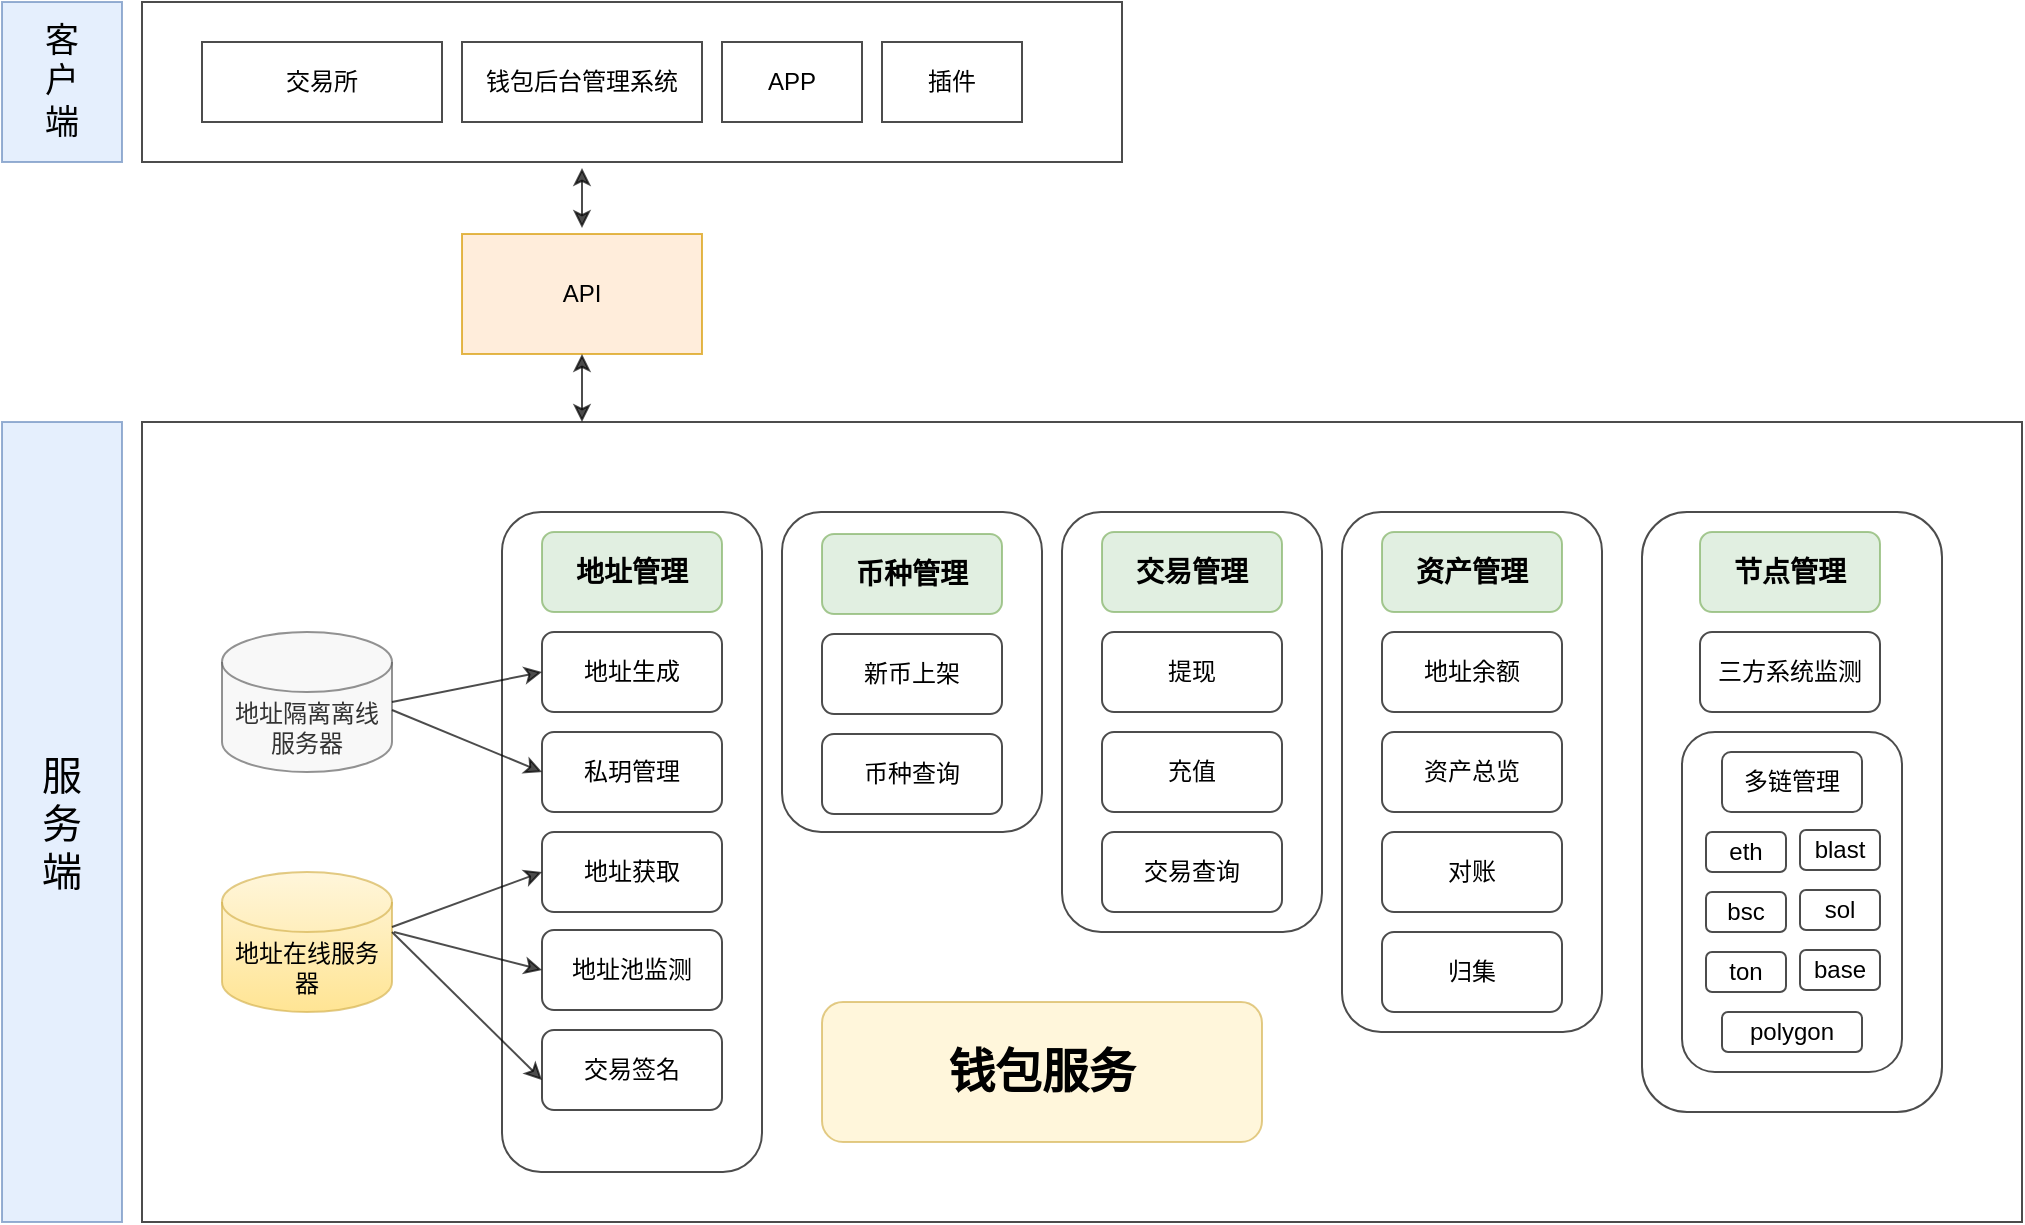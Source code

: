 <mxfile version="26.2.9">
  <diagram name="第 1 页" id="MtJVXzgDBkn3UchIpSK0">
    <mxGraphModel dx="971" dy="543" grid="1" gridSize="10" guides="1" tooltips="1" connect="1" arrows="1" fold="1" page="1" pageScale="1" pageWidth="827" pageHeight="1169" math="0" shadow="0">
      <root>
        <mxCell id="0" />
        <mxCell id="1" parent="0" />
        <mxCell id="QbhWmK35UYDnqmKfywdb-63" value="" style="group;opacity=70;strokeWidth=1;fontSize=12;" vertex="1" connectable="0" parent="1">
          <mxGeometry x="170" y="80" width="1010" height="610" as="geometry" />
        </mxCell>
        <mxCell id="QbhWmK35UYDnqmKfywdb-56" value="" style="rounded=0;whiteSpace=wrap;html=1;align=center;verticalAlign=middle;fontFamily=Helvetica;fontSize=12;opacity=70;strokeWidth=1;" vertex="1" parent="QbhWmK35UYDnqmKfywdb-63">
          <mxGeometry x="70" width="490" height="80" as="geometry" />
        </mxCell>
        <mxCell id="h8MxUMHuEeh5kfpRmweB-1" value="交易所" style="rounded=0;whiteSpace=wrap;html=1;opacity=70;strokeWidth=1;" parent="QbhWmK35UYDnqmKfywdb-63" vertex="1">
          <mxGeometry x="100" y="20" width="120" height="40" as="geometry" />
        </mxCell>
        <mxCell id="QbhWmK35UYDnqmKfywdb-7" value="钱包后台管理系统" style="rounded=0;whiteSpace=wrap;html=1;opacity=70;strokeWidth=1;" vertex="1" parent="QbhWmK35UYDnqmKfywdb-63">
          <mxGeometry x="230" y="20" width="120" height="40" as="geometry" />
        </mxCell>
        <mxCell id="QbhWmK35UYDnqmKfywdb-49" value="" style="group;opacity=70;strokeWidth=1;" vertex="1" connectable="0" parent="QbhWmK35UYDnqmKfywdb-63">
          <mxGeometry x="70" y="210" width="940" height="400" as="geometry" />
        </mxCell>
        <mxCell id="h8MxUMHuEeh5kfpRmweB-2" value="" style="rounded=0;whiteSpace=wrap;html=1;opacity=70;strokeWidth=1;" parent="QbhWmK35UYDnqmKfywdb-49" vertex="1">
          <mxGeometry width="940" height="400" as="geometry" />
        </mxCell>
        <mxCell id="QbhWmK35UYDnqmKfywdb-35" value="" style="group;opacity=70;strokeWidth=1;" vertex="1" connectable="0" parent="QbhWmK35UYDnqmKfywdb-49">
          <mxGeometry x="320" y="45" width="130" height="160" as="geometry" />
        </mxCell>
        <mxCell id="QbhWmK35UYDnqmKfywdb-18" value="&lt;h3&gt;&lt;br&gt;&lt;/h3&gt;" style="rounded=1;whiteSpace=wrap;html=1;align=left;verticalAlign=top;opacity=70;strokeWidth=1;" vertex="1" parent="QbhWmK35UYDnqmKfywdb-35">
          <mxGeometry width="130" height="160" as="geometry" />
        </mxCell>
        <mxCell id="QbhWmK35UYDnqmKfywdb-19" value="新币上架" style="rounded=1;whiteSpace=wrap;html=1;opacity=70;strokeWidth=1;" vertex="1" parent="QbhWmK35UYDnqmKfywdb-35">
          <mxGeometry x="20" y="61" width="90" height="40" as="geometry" />
        </mxCell>
        <mxCell id="QbhWmK35UYDnqmKfywdb-20" value="币种查询" style="rounded=1;whiteSpace=wrap;html=1;opacity=70;strokeWidth=1;" vertex="1" parent="QbhWmK35UYDnqmKfywdb-35">
          <mxGeometry x="20" y="111" width="90" height="40" as="geometry" />
        </mxCell>
        <mxCell id="QbhWmK35UYDnqmKfywdb-21" value="&lt;h3 style=&quot;text-align: left;&quot;&gt;&lt;font style=&quot;font-size: 14px; line-height: 14px;&quot;&gt;币种管理&lt;/font&gt;&lt;/h3&gt;" style="rounded=1;whiteSpace=wrap;html=1;fillColor=#d5e8d4;strokeColor=#82b366;opacity=70;strokeWidth=1;" vertex="1" parent="QbhWmK35UYDnqmKfywdb-35">
          <mxGeometry x="20" y="11" width="90" height="40" as="geometry" />
        </mxCell>
        <mxCell id="QbhWmK35UYDnqmKfywdb-39" value="" style="group;opacity=70;strokeWidth=1;" vertex="1" connectable="0" parent="QbhWmK35UYDnqmKfywdb-49">
          <mxGeometry x="750" y="45" width="150" height="300" as="geometry" />
        </mxCell>
        <mxCell id="QbhWmK35UYDnqmKfywdb-1" value="&lt;h3&gt;&lt;br&gt;&lt;/h3&gt;" style="rounded=1;whiteSpace=wrap;html=1;align=left;verticalAlign=top;container=0;opacity=70;strokeWidth=1;" vertex="1" parent="QbhWmK35UYDnqmKfywdb-39">
          <mxGeometry width="150" height="300" as="geometry" />
        </mxCell>
        <mxCell id="QbhWmK35UYDnqmKfywdb-2" value="三方系统监测" style="rounded=1;whiteSpace=wrap;html=1;container=0;opacity=70;strokeWidth=1;" vertex="1" parent="QbhWmK35UYDnqmKfywdb-39">
          <mxGeometry x="29" y="60" width="90" height="40" as="geometry" />
        </mxCell>
        <mxCell id="QbhWmK35UYDnqmKfywdb-3" value="" style="rounded=1;whiteSpace=wrap;html=1;container=0;opacity=70;strokeWidth=1;" vertex="1" parent="QbhWmK35UYDnqmKfywdb-39">
          <mxGeometry x="20" y="110" width="110" height="170" as="geometry" />
        </mxCell>
        <mxCell id="QbhWmK35UYDnqmKfywdb-4" value="&lt;h3 style=&quot;text-align: left;&quot;&gt;&lt;font style=&quot;font-size: 14px; line-height: 14px;&quot;&gt;节点管理&lt;/font&gt;&lt;/h3&gt;" style="rounded=1;whiteSpace=wrap;html=1;fillColor=#d5e8d4;strokeColor=#82b366;container=0;opacity=70;strokeWidth=1;" vertex="1" parent="QbhWmK35UYDnqmKfywdb-39">
          <mxGeometry x="29" y="10" width="90" height="40" as="geometry" />
        </mxCell>
        <mxCell id="QbhWmK35UYDnqmKfywdb-9" value="&lt;span style=&quot;color: rgb(0, 0, 0); font-family: Helvetica; font-size: 12px; font-style: normal; font-variant-ligatures: normal; font-variant-caps: normal; font-weight: 400; letter-spacing: normal; orphans: 2; text-align: center; text-indent: 0px; text-transform: none; widows: 2; word-spacing: 0px; -webkit-text-stroke-width: 0px; white-space: normal; text-decoration-thickness: initial; text-decoration-style: initial; text-decoration-color: initial; float: none; background-color: rgb(255, 255, 255); display: inline !important;&quot;&gt;多链管理&lt;/span&gt;" style="rounded=1;whiteSpace=wrap;html=1;container=0;opacity=70;strokeWidth=1;" vertex="1" parent="QbhWmK35UYDnqmKfywdb-39">
          <mxGeometry x="40" y="120" width="70" height="30" as="geometry" />
        </mxCell>
        <mxCell id="QbhWmK35UYDnqmKfywdb-10" value="eth" style="rounded=1;whiteSpace=wrap;html=1;container=0;opacity=70;strokeWidth=1;" vertex="1" parent="QbhWmK35UYDnqmKfywdb-39">
          <mxGeometry x="32" y="160" width="40" height="20" as="geometry" />
        </mxCell>
        <mxCell id="QbhWmK35UYDnqmKfywdb-12" value="bsc" style="rounded=1;whiteSpace=wrap;html=1;container=0;opacity=70;strokeWidth=1;" vertex="1" parent="QbhWmK35UYDnqmKfywdb-39">
          <mxGeometry x="32" y="190" width="40" height="20" as="geometry" />
        </mxCell>
        <mxCell id="QbhWmK35UYDnqmKfywdb-13" value="polygon" style="rounded=1;whiteSpace=wrap;html=1;container=0;opacity=70;strokeWidth=1;" vertex="1" parent="QbhWmK35UYDnqmKfywdb-39">
          <mxGeometry x="40" y="250" width="70" height="20" as="geometry" />
        </mxCell>
        <mxCell id="QbhWmK35UYDnqmKfywdb-14" value="ton" style="rounded=1;whiteSpace=wrap;html=1;container=0;opacity=70;strokeWidth=1;" vertex="1" parent="QbhWmK35UYDnqmKfywdb-39">
          <mxGeometry x="32" y="220" width="40" height="20" as="geometry" />
        </mxCell>
        <mxCell id="QbhWmK35UYDnqmKfywdb-15" value="blast" style="rounded=1;whiteSpace=wrap;html=1;container=0;opacity=70;strokeWidth=1;" vertex="1" parent="QbhWmK35UYDnqmKfywdb-39">
          <mxGeometry x="79" y="159" width="40" height="20" as="geometry" />
        </mxCell>
        <mxCell id="QbhWmK35UYDnqmKfywdb-16" value="sol" style="rounded=1;whiteSpace=wrap;html=1;container=0;opacity=70;strokeWidth=1;" vertex="1" parent="QbhWmK35UYDnqmKfywdb-39">
          <mxGeometry x="79" y="189" width="40" height="20" as="geometry" />
        </mxCell>
        <mxCell id="QbhWmK35UYDnqmKfywdb-17" value="base" style="rounded=1;whiteSpace=wrap;html=1;container=0;opacity=70;strokeWidth=1;" vertex="1" parent="QbhWmK35UYDnqmKfywdb-39">
          <mxGeometry x="79" y="219" width="40" height="20" as="geometry" />
        </mxCell>
        <mxCell id="QbhWmK35UYDnqmKfywdb-40" value="" style="group;opacity=70;strokeWidth=1;" vertex="1" connectable="0" parent="QbhWmK35UYDnqmKfywdb-49">
          <mxGeometry x="600" y="45" width="130" height="260" as="geometry" />
        </mxCell>
        <mxCell id="h8MxUMHuEeh5kfpRmweB-25" value="&lt;h3&gt;&lt;br&gt;&lt;/h3&gt;" style="rounded=1;whiteSpace=wrap;html=1;align=left;verticalAlign=top;opacity=70;strokeWidth=1;" parent="QbhWmK35UYDnqmKfywdb-40" vertex="1">
          <mxGeometry width="130" height="260" as="geometry" />
        </mxCell>
        <mxCell id="h8MxUMHuEeh5kfpRmweB-26" value="地址余额" style="rounded=1;whiteSpace=wrap;html=1;opacity=70;strokeWidth=1;" parent="QbhWmK35UYDnqmKfywdb-40" vertex="1">
          <mxGeometry x="20" y="60" width="90" height="40" as="geometry" />
        </mxCell>
        <mxCell id="h8MxUMHuEeh5kfpRmweB-27" value="资产总览" style="rounded=1;whiteSpace=wrap;html=1;opacity=70;strokeWidth=1;" parent="QbhWmK35UYDnqmKfywdb-40" vertex="1">
          <mxGeometry x="20" y="110" width="90" height="40" as="geometry" />
        </mxCell>
        <mxCell id="h8MxUMHuEeh5kfpRmweB-28" value="&lt;h3 style=&quot;text-align: left;&quot;&gt;&lt;font style=&quot;font-size: 14px; line-height: 14px;&quot;&gt;资产管理&lt;/font&gt;&lt;/h3&gt;" style="rounded=1;whiteSpace=wrap;html=1;fillColor=#d5e8d4;strokeColor=#82b366;opacity=70;strokeWidth=1;" parent="QbhWmK35UYDnqmKfywdb-40" vertex="1">
          <mxGeometry x="20" y="10" width="90" height="40" as="geometry" />
        </mxCell>
        <mxCell id="h8MxUMHuEeh5kfpRmweB-29" value="对账" style="rounded=1;whiteSpace=wrap;html=1;opacity=70;strokeWidth=1;" parent="QbhWmK35UYDnqmKfywdb-40" vertex="1">
          <mxGeometry x="20" y="160" width="90" height="40" as="geometry" />
        </mxCell>
        <mxCell id="h8MxUMHuEeh5kfpRmweB-30" value="归集" style="rounded=1;whiteSpace=wrap;html=1;opacity=70;strokeWidth=1;" parent="QbhWmK35UYDnqmKfywdb-40" vertex="1">
          <mxGeometry x="20" y="210" width="90" height="40" as="geometry" />
        </mxCell>
        <mxCell id="QbhWmK35UYDnqmKfywdb-42" value="" style="group;opacity=70;strokeWidth=1;" vertex="1" connectable="0" parent="QbhWmK35UYDnqmKfywdb-49">
          <mxGeometry x="460" y="45" width="130" height="210" as="geometry" />
        </mxCell>
        <mxCell id="h8MxUMHuEeh5kfpRmweB-19" value="&lt;h3&gt;&lt;br&gt;&lt;/h3&gt;" style="rounded=1;whiteSpace=wrap;html=1;align=left;verticalAlign=top;opacity=70;strokeWidth=1;" parent="QbhWmK35UYDnqmKfywdb-42" vertex="1">
          <mxGeometry width="130" height="210" as="geometry" />
        </mxCell>
        <mxCell id="h8MxUMHuEeh5kfpRmweB-20" value="提现" style="rounded=1;whiteSpace=wrap;html=1;opacity=70;strokeWidth=1;" parent="QbhWmK35UYDnqmKfywdb-42" vertex="1">
          <mxGeometry x="20" y="60" width="90" height="40" as="geometry" />
        </mxCell>
        <mxCell id="h8MxUMHuEeh5kfpRmweB-21" value="充值" style="rounded=1;whiteSpace=wrap;html=1;opacity=70;strokeWidth=1;" parent="QbhWmK35UYDnqmKfywdb-42" vertex="1">
          <mxGeometry x="20" y="110" width="90" height="40" as="geometry" />
        </mxCell>
        <mxCell id="h8MxUMHuEeh5kfpRmweB-22" value="&lt;h3 style=&quot;text-align: left;&quot;&gt;&lt;font style=&quot;font-size: 14px; line-height: 14px;&quot;&gt;交易管理&lt;/font&gt;&lt;/h3&gt;" style="rounded=1;whiteSpace=wrap;html=1;fillColor=#d5e8d4;strokeColor=#82b366;opacity=70;strokeWidth=1;" parent="QbhWmK35UYDnqmKfywdb-42" vertex="1">
          <mxGeometry x="20" y="10" width="90" height="40" as="geometry" />
        </mxCell>
        <mxCell id="h8MxUMHuEeh5kfpRmweB-23" value="交易查询" style="rounded=1;whiteSpace=wrap;html=1;opacity=70;strokeWidth=1;" parent="QbhWmK35UYDnqmKfywdb-42" vertex="1">
          <mxGeometry x="20" y="160" width="90" height="40" as="geometry" />
        </mxCell>
        <mxCell id="QbhWmK35UYDnqmKfywdb-43" value="" style="group;opacity=70;strokeWidth=1;" vertex="1" connectable="0" parent="QbhWmK35UYDnqmKfywdb-49">
          <mxGeometry x="40" y="45" width="270" height="330" as="geometry" />
        </mxCell>
        <mxCell id="h8MxUMHuEeh5kfpRmweB-11" value="&lt;h3&gt;&lt;br&gt;&lt;/h3&gt;" style="rounded=1;whiteSpace=wrap;html=1;align=left;verticalAlign=top;opacity=70;strokeWidth=1;" parent="QbhWmK35UYDnqmKfywdb-43" vertex="1">
          <mxGeometry x="140" width="130" height="330" as="geometry" />
        </mxCell>
        <mxCell id="h8MxUMHuEeh5kfpRmweB-14" value="地址生成" style="rounded=1;whiteSpace=wrap;html=1;opacity=70;strokeWidth=1;" parent="QbhWmK35UYDnqmKfywdb-43" vertex="1">
          <mxGeometry x="160" y="60" width="90" height="40" as="geometry" />
        </mxCell>
        <mxCell id="h8MxUMHuEeh5kfpRmweB-15" value="私玥管理" style="rounded=1;whiteSpace=wrap;html=1;opacity=70;strokeWidth=1;" parent="QbhWmK35UYDnqmKfywdb-43" vertex="1">
          <mxGeometry x="160" y="110" width="90" height="40" as="geometry" />
        </mxCell>
        <mxCell id="h8MxUMHuEeh5kfpRmweB-16" value="&lt;h3 style=&quot;text-align: left;&quot;&gt;&lt;font style=&quot;font-size: 14px; line-height: 14px;&quot;&gt;地址管理&lt;/font&gt;&lt;/h3&gt;" style="rounded=1;whiteSpace=wrap;html=1;fillColor=#d5e8d4;strokeColor=#82b366;opacity=70;strokeWidth=1;" parent="QbhWmK35UYDnqmKfywdb-43" vertex="1">
          <mxGeometry x="160" y="10" width="90" height="40" as="geometry" />
        </mxCell>
        <mxCell id="QbhWmK35UYDnqmKfywdb-22" value="地址隔离离线服务器" style="shape=cylinder3;whiteSpace=wrap;html=1;boundedLbl=1;backgroundOutline=1;size=15;opacity=70;strokeWidth=1;fillColor=#f5f5f5;strokeColor=#666666;fontColor=#333333;" vertex="1" parent="QbhWmK35UYDnqmKfywdb-43">
          <mxGeometry y="60" width="85" height="70" as="geometry" />
        </mxCell>
        <mxCell id="QbhWmK35UYDnqmKfywdb-26" value="" style="endArrow=classic;html=1;rounded=0;exitX=1;exitY=0.5;exitDx=0;exitDy=0;exitPerimeter=0;opacity=70;strokeWidth=1;" edge="1" parent="QbhWmK35UYDnqmKfywdb-43" source="QbhWmK35UYDnqmKfywdb-22">
          <mxGeometry width="50" height="50" relative="1" as="geometry">
            <mxPoint x="110" y="130" as="sourcePoint" />
            <mxPoint x="160" y="80" as="targetPoint" />
          </mxGeometry>
        </mxCell>
        <mxCell id="QbhWmK35UYDnqmKfywdb-27" value="" style="endArrow=classic;html=1;rounded=0;entryX=0;entryY=0.5;entryDx=0;entryDy=0;opacity=70;strokeWidth=1;" edge="1" parent="QbhWmK35UYDnqmKfywdb-43" target="h8MxUMHuEeh5kfpRmweB-15">
          <mxGeometry width="50" height="50" relative="1" as="geometry">
            <mxPoint x="85" y="99" as="sourcePoint" />
            <mxPoint x="155" y="129" as="targetPoint" />
          </mxGeometry>
        </mxCell>
        <mxCell id="QbhWmK35UYDnqmKfywdb-28" value="地址获取" style="rounded=1;whiteSpace=wrap;html=1;opacity=70;strokeWidth=1;" vertex="1" parent="QbhWmK35UYDnqmKfywdb-43">
          <mxGeometry x="160" y="160" width="90" height="40" as="geometry" />
        </mxCell>
        <mxCell id="QbhWmK35UYDnqmKfywdb-29" value="地址池监测" style="rounded=1;whiteSpace=wrap;html=1;opacity=70;strokeWidth=1;" vertex="1" parent="QbhWmK35UYDnqmKfywdb-43">
          <mxGeometry x="160" y="209" width="90" height="40" as="geometry" />
        </mxCell>
        <mxCell id="QbhWmK35UYDnqmKfywdb-30" value="交易签名" style="rounded=1;whiteSpace=wrap;html=1;opacity=70;strokeWidth=1;" vertex="1" parent="QbhWmK35UYDnqmKfywdb-43">
          <mxGeometry x="160" y="259" width="90" height="40" as="geometry" />
        </mxCell>
        <mxCell id="QbhWmK35UYDnqmKfywdb-31" value="地址在线服务器" style="shape=cylinder3;whiteSpace=wrap;html=1;boundedLbl=1;backgroundOutline=1;size=15;opacity=70;strokeWidth=1;fillColor=#fff2cc;strokeColor=#d6b656;gradientColor=#ffd966;" vertex="1" parent="QbhWmK35UYDnqmKfywdb-43">
          <mxGeometry y="180" width="85" height="70" as="geometry" />
        </mxCell>
        <mxCell id="QbhWmK35UYDnqmKfywdb-32" value="" style="endArrow=classic;html=1;rounded=0;exitX=1;exitY=0.5;exitDx=0;exitDy=0;exitPerimeter=0;entryX=0;entryY=0.5;entryDx=0;entryDy=0;opacity=70;strokeWidth=1;" edge="1" parent="QbhWmK35UYDnqmKfywdb-43" target="QbhWmK35UYDnqmKfywdb-28">
          <mxGeometry width="50" height="50" relative="1" as="geometry">
            <mxPoint x="85" y="207.5" as="sourcePoint" />
            <mxPoint x="160" y="192.5" as="targetPoint" />
          </mxGeometry>
        </mxCell>
        <mxCell id="QbhWmK35UYDnqmKfywdb-33" value="" style="endArrow=classic;html=1;rounded=0;entryX=0;entryY=0.5;entryDx=0;entryDy=0;opacity=70;strokeWidth=1;" edge="1" parent="QbhWmK35UYDnqmKfywdb-43" target="QbhWmK35UYDnqmKfywdb-29">
          <mxGeometry width="50" height="50" relative="1" as="geometry">
            <mxPoint x="86" y="210" as="sourcePoint" />
            <mxPoint x="156" y="229" as="targetPoint" />
          </mxGeometry>
        </mxCell>
        <mxCell id="QbhWmK35UYDnqmKfywdb-34" value="" style="endArrow=classic;html=1;rounded=0;entryX=0;entryY=0.5;entryDx=0;entryDy=0;exitX=1;exitY=0;exitDx=0;exitDy=25;exitPerimeter=0;opacity=70;strokeWidth=1;" edge="1" parent="QbhWmK35UYDnqmKfywdb-43">
          <mxGeometry width="50" height="50" relative="1" as="geometry">
            <mxPoint x="85" y="210" as="sourcePoint" />
            <mxPoint x="160" y="284" as="targetPoint" />
          </mxGeometry>
        </mxCell>
        <mxCell id="QbhWmK35UYDnqmKfywdb-45" value="&lt;h3 style=&quot;text-align: left;&quot;&gt;&lt;span&gt;钱包服务&lt;/span&gt;&lt;/h3&gt;" style="rounded=1;whiteSpace=wrap;html=1;fillColor=#fff2cc;strokeColor=#d6b656;fontSize=20;opacity=70;strokeWidth=1;" vertex="1" parent="QbhWmK35UYDnqmKfywdb-49">
          <mxGeometry x="340" y="290" width="220" height="70" as="geometry" />
        </mxCell>
        <mxCell id="QbhWmK35UYDnqmKfywdb-50" value="&lt;font style=&quot;font-size: 20px;&quot;&gt;服&lt;/font&gt;&lt;div&gt;&lt;div&gt;&lt;font style=&quot;font-size: 20px;&quot;&gt;务&lt;/font&gt;&lt;/div&gt;&lt;div&gt;&lt;font style=&quot;font-size: 20px;&quot;&gt;端&lt;/font&gt;&lt;/div&gt;&lt;/div&gt;" style="rounded=0;whiteSpace=wrap;html=1;strokeColor=#6c8ebf;align=center;verticalAlign=middle;fontFamily=Helvetica;fontSize=12;fillColor=#dae8fc;opacity=70;strokeWidth=1;" vertex="1" parent="QbhWmK35UYDnqmKfywdb-63">
          <mxGeometry y="210" width="60" height="400" as="geometry" />
        </mxCell>
        <mxCell id="QbhWmK35UYDnqmKfywdb-51" value="&lt;font style=&quot;font-size: 17px;&quot;&gt;客&lt;/font&gt;&lt;div&gt;&lt;font style=&quot;font-size: 17px;&quot;&gt;户&lt;/font&gt;&lt;/div&gt;&lt;div&gt;&lt;font style=&quot;font-size: 17px;&quot;&gt;端&lt;/font&gt;&lt;/div&gt;" style="rounded=0;whiteSpace=wrap;html=1;strokeColor=#6c8ebf;align=center;verticalAlign=middle;fontFamily=Helvetica;fontSize=12;fillColor=#dae8fc;opacity=70;strokeWidth=1;" vertex="1" parent="QbhWmK35UYDnqmKfywdb-63">
          <mxGeometry width="60" height="80" as="geometry" />
        </mxCell>
        <mxCell id="QbhWmK35UYDnqmKfywdb-53" value="" style="endArrow=classic;startArrow=classic;html=1;rounded=0;fontFamily=Helvetica;fontSize=12;fontColor=default;opacity=70;strokeWidth=1;" edge="1" parent="QbhWmK35UYDnqmKfywdb-63">
          <mxGeometry width="50" height="50" relative="1" as="geometry">
            <mxPoint x="290" y="113" as="sourcePoint" />
            <mxPoint x="290" y="83" as="targetPoint" />
          </mxGeometry>
        </mxCell>
        <mxCell id="QbhWmK35UYDnqmKfywdb-54" value="API" style="rounded=0;whiteSpace=wrap;html=1;strokeColor=#d79b00;align=center;verticalAlign=middle;fontFamily=Helvetica;fontSize=12;fontColor=default;fillColor=#ffe6cc;opacity=70;strokeWidth=1;" vertex="1" parent="QbhWmK35UYDnqmKfywdb-63">
          <mxGeometry x="230" y="116" width="120" height="60" as="geometry" />
        </mxCell>
        <mxCell id="QbhWmK35UYDnqmKfywdb-57" value="APP" style="rounded=0;whiteSpace=wrap;html=1;opacity=70;strokeWidth=1;" vertex="1" parent="QbhWmK35UYDnqmKfywdb-63">
          <mxGeometry x="360" y="20" width="70" height="40" as="geometry" />
        </mxCell>
        <mxCell id="QbhWmK35UYDnqmKfywdb-58" value="插件" style="rounded=0;whiteSpace=wrap;html=1;opacity=70;strokeWidth=1;" vertex="1" parent="QbhWmK35UYDnqmKfywdb-63">
          <mxGeometry x="440" y="20" width="70" height="40" as="geometry" />
        </mxCell>
        <mxCell id="QbhWmK35UYDnqmKfywdb-59" value="" style="endArrow=classic;startArrow=classic;html=1;rounded=0;fontFamily=Helvetica;fontSize=12;fontColor=default;entryX=0.5;entryY=1;entryDx=0;entryDy=0;opacity=70;strokeWidth=1;" edge="1" parent="QbhWmK35UYDnqmKfywdb-63" target="QbhWmK35UYDnqmKfywdb-54">
          <mxGeometry width="50" height="50" relative="1" as="geometry">
            <mxPoint x="290.0" y="210" as="sourcePoint" />
            <mxPoint x="290.0" y="180" as="targetPoint" />
          </mxGeometry>
        </mxCell>
      </root>
    </mxGraphModel>
  </diagram>
</mxfile>
